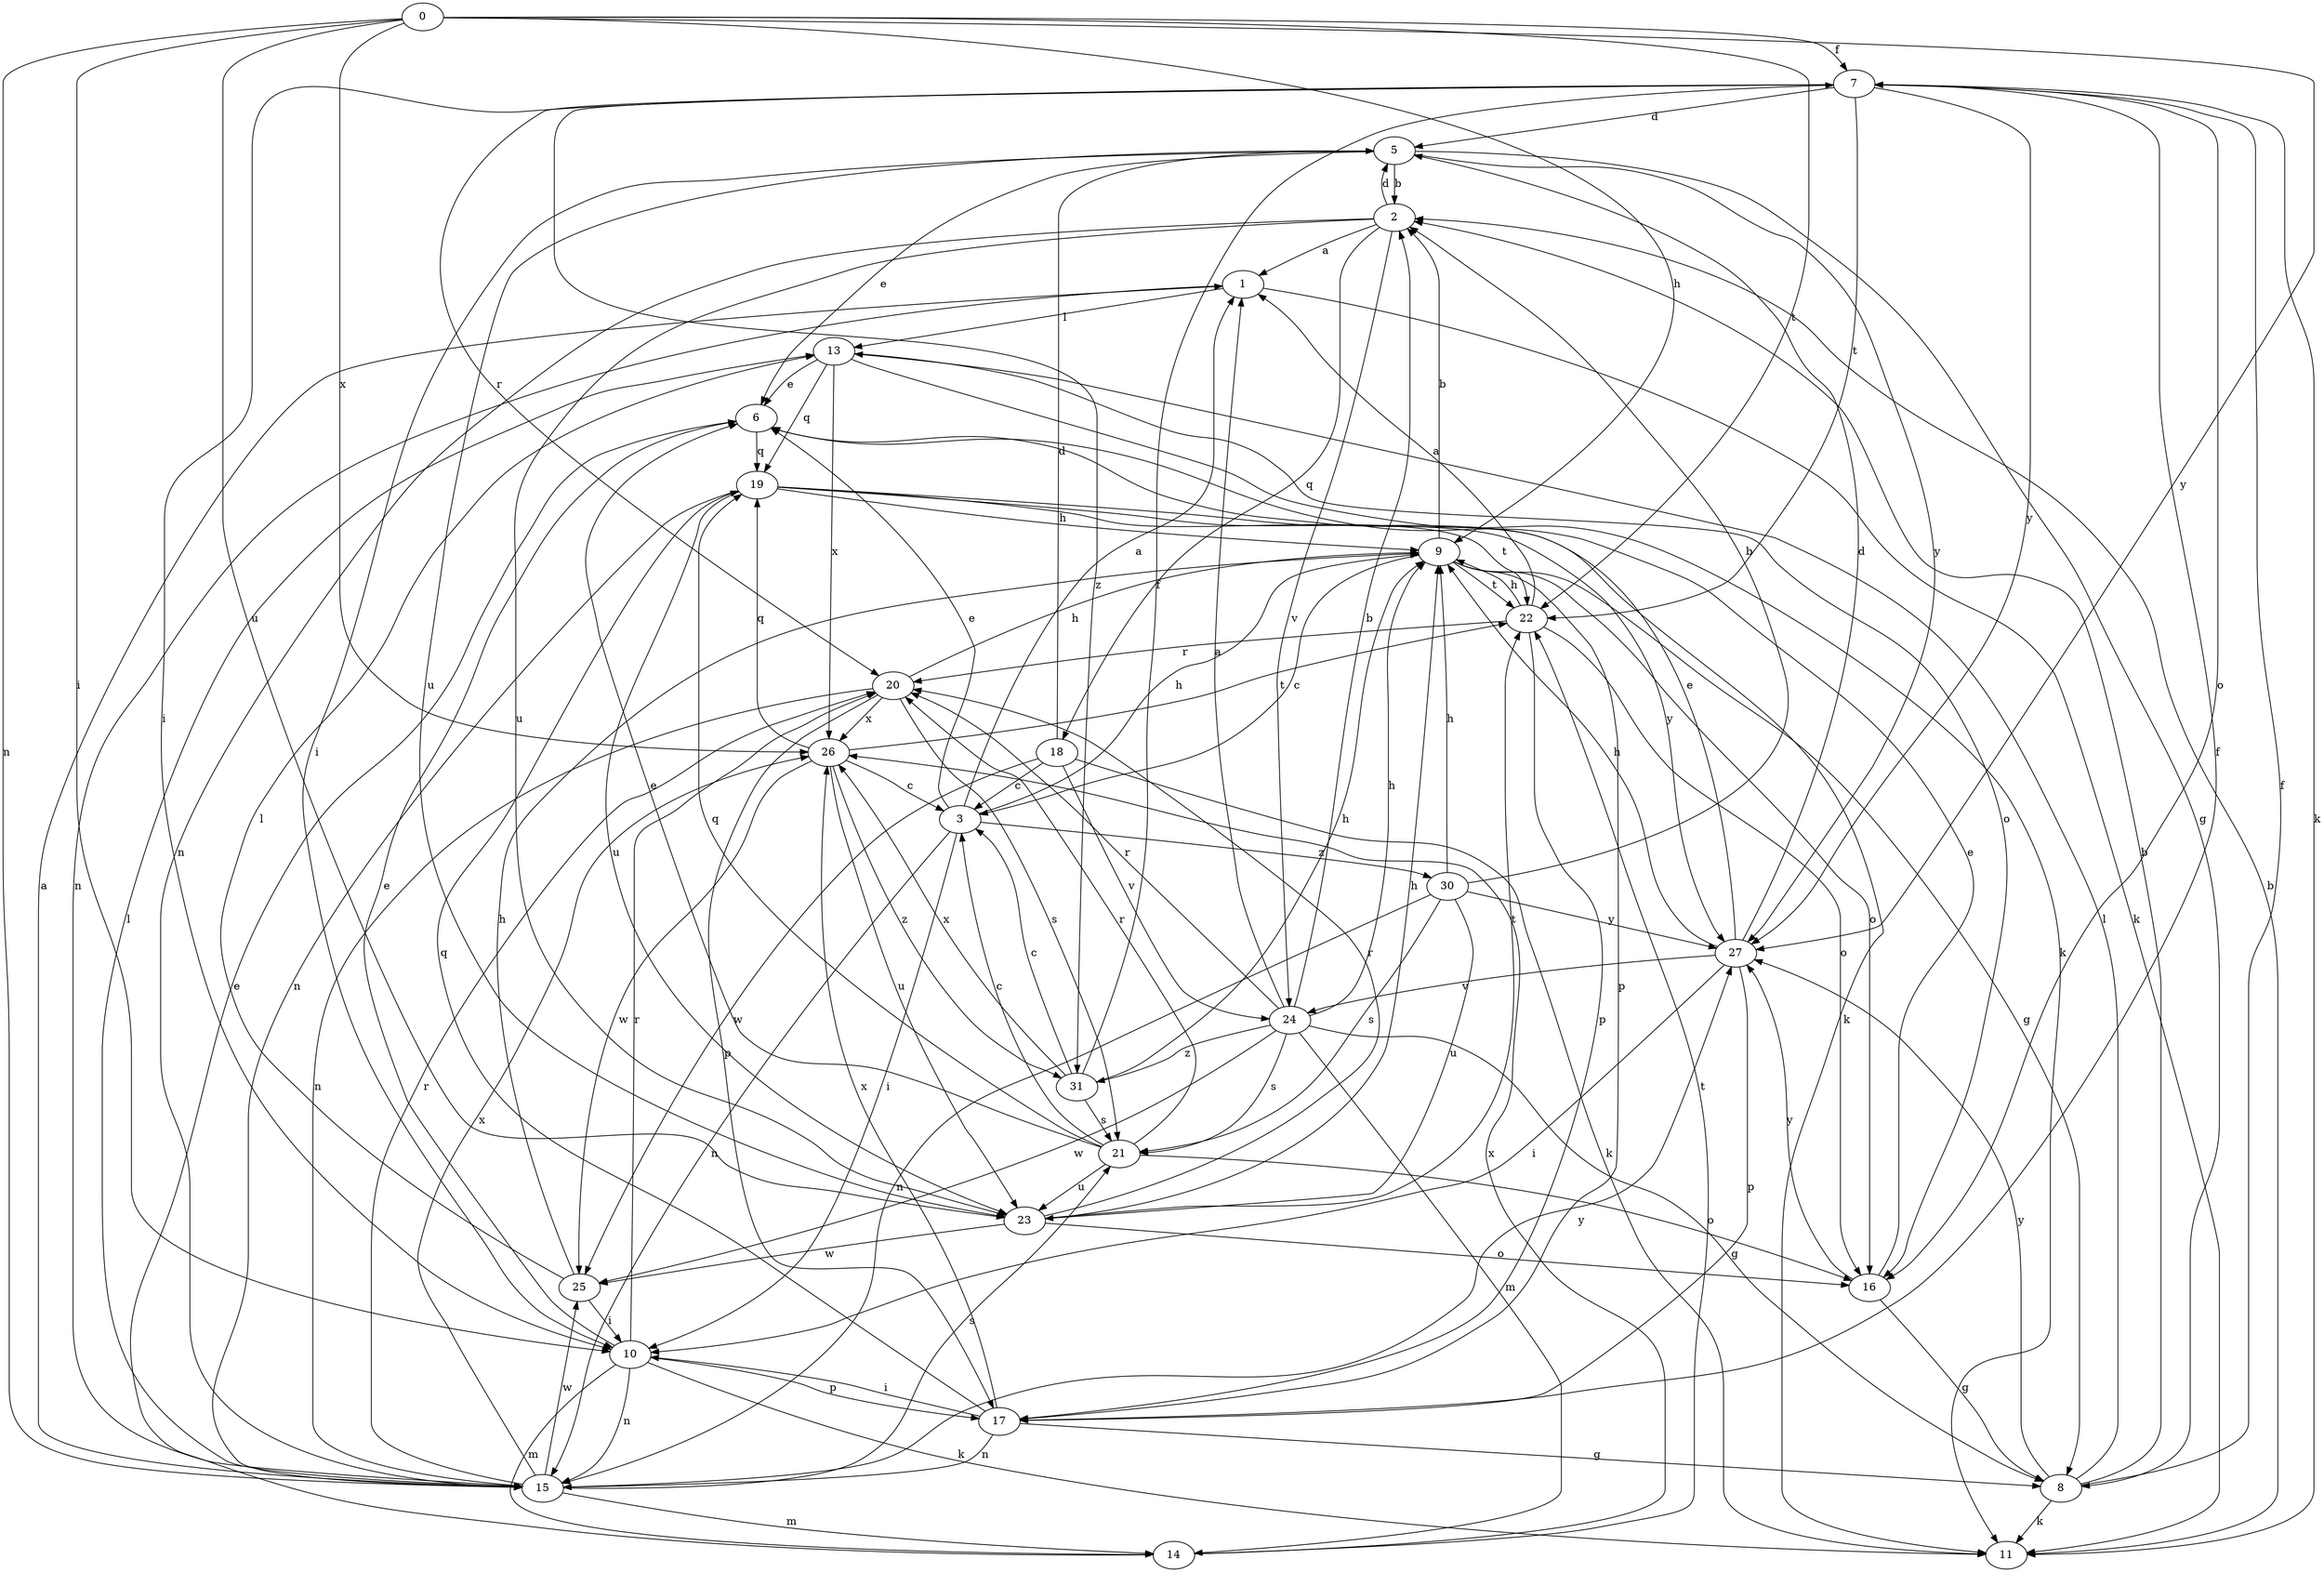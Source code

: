 strict digraph  {
0;
1;
2;
3;
5;
6;
7;
8;
9;
10;
11;
13;
14;
15;
16;
17;
18;
19;
20;
21;
22;
23;
24;
25;
26;
27;
30;
31;
0 -> 7  [label=f];
0 -> 9  [label=h];
0 -> 10  [label=i];
0 -> 15  [label=n];
0 -> 22  [label=t];
0 -> 23  [label=u];
0 -> 26  [label=x];
0 -> 27  [label=y];
1 -> 11  [label=k];
1 -> 13  [label=l];
1 -> 15  [label=n];
2 -> 1  [label=a];
2 -> 5  [label=d];
2 -> 15  [label=n];
2 -> 18  [label=q];
2 -> 23  [label=u];
2 -> 24  [label=v];
3 -> 1  [label=a];
3 -> 6  [label=e];
3 -> 9  [label=h];
3 -> 10  [label=i];
3 -> 15  [label=n];
3 -> 30  [label=z];
5 -> 2  [label=b];
5 -> 6  [label=e];
5 -> 8  [label=g];
5 -> 10  [label=i];
5 -> 23  [label=u];
5 -> 27  [label=y];
6 -> 19  [label=q];
7 -> 5  [label=d];
7 -> 10  [label=i];
7 -> 11  [label=k];
7 -> 16  [label=o];
7 -> 20  [label=r];
7 -> 22  [label=t];
7 -> 27  [label=y];
7 -> 31  [label=z];
8 -> 2  [label=b];
8 -> 7  [label=f];
8 -> 11  [label=k];
8 -> 13  [label=l];
8 -> 27  [label=y];
9 -> 2  [label=b];
9 -> 3  [label=c];
9 -> 8  [label=g];
9 -> 16  [label=o];
9 -> 17  [label=p];
9 -> 22  [label=t];
10 -> 6  [label=e];
10 -> 11  [label=k];
10 -> 14  [label=m];
10 -> 15  [label=n];
10 -> 17  [label=p];
10 -> 20  [label=r];
11 -> 2  [label=b];
13 -> 6  [label=e];
13 -> 11  [label=k];
13 -> 16  [label=o];
13 -> 19  [label=q];
13 -> 26  [label=x];
14 -> 6  [label=e];
14 -> 22  [label=t];
14 -> 26  [label=x];
15 -> 1  [label=a];
15 -> 13  [label=l];
15 -> 14  [label=m];
15 -> 20  [label=r];
15 -> 21  [label=s];
15 -> 25  [label=w];
15 -> 26  [label=x];
15 -> 27  [label=y];
16 -> 6  [label=e];
16 -> 8  [label=g];
16 -> 27  [label=y];
17 -> 7  [label=f];
17 -> 8  [label=g];
17 -> 10  [label=i];
17 -> 15  [label=n];
17 -> 19  [label=q];
17 -> 26  [label=x];
18 -> 3  [label=c];
18 -> 5  [label=d];
18 -> 11  [label=k];
18 -> 24  [label=v];
18 -> 25  [label=w];
19 -> 9  [label=h];
19 -> 11  [label=k];
19 -> 15  [label=n];
19 -> 22  [label=t];
19 -> 23  [label=u];
19 -> 27  [label=y];
20 -> 9  [label=h];
20 -> 15  [label=n];
20 -> 17  [label=p];
20 -> 21  [label=s];
20 -> 26  [label=x];
21 -> 3  [label=c];
21 -> 6  [label=e];
21 -> 16  [label=o];
21 -> 19  [label=q];
21 -> 20  [label=r];
21 -> 23  [label=u];
22 -> 1  [label=a];
22 -> 9  [label=h];
22 -> 16  [label=o];
22 -> 17  [label=p];
22 -> 20  [label=r];
23 -> 9  [label=h];
23 -> 16  [label=o];
23 -> 20  [label=r];
23 -> 22  [label=t];
23 -> 25  [label=w];
24 -> 1  [label=a];
24 -> 2  [label=b];
24 -> 8  [label=g];
24 -> 9  [label=h];
24 -> 14  [label=m];
24 -> 20  [label=r];
24 -> 21  [label=s];
24 -> 25  [label=w];
24 -> 31  [label=z];
25 -> 9  [label=h];
25 -> 10  [label=i];
25 -> 13  [label=l];
26 -> 3  [label=c];
26 -> 19  [label=q];
26 -> 22  [label=t];
26 -> 23  [label=u];
26 -> 25  [label=w];
26 -> 31  [label=z];
27 -> 5  [label=d];
27 -> 6  [label=e];
27 -> 9  [label=h];
27 -> 10  [label=i];
27 -> 17  [label=p];
27 -> 24  [label=v];
30 -> 2  [label=b];
30 -> 9  [label=h];
30 -> 15  [label=n];
30 -> 21  [label=s];
30 -> 23  [label=u];
30 -> 27  [label=y];
31 -> 3  [label=c];
31 -> 7  [label=f];
31 -> 9  [label=h];
31 -> 21  [label=s];
31 -> 26  [label=x];
}
